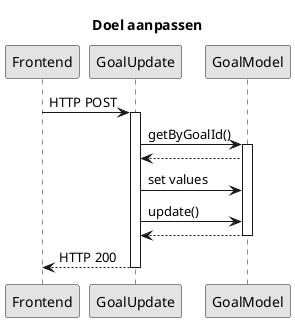 @startuml
title Doel aanpassen
skinparam monochrome true
Frontend -> GoalUpdate: HTTP POST
activate GoalUpdate
GoalUpdate->GoalModel:getByGoalId()
activate GoalModel
GoalUpdate<--GoalModel:
GoalUpdate -> GoalModel : set values
GoalUpdate->GoalModel:update()
GoalUpdate<--GoalModel:
deactivate GoalModel
Frontend <--GoalUpdate:HTTP 200
deactivate GoalUpdate
@enduml